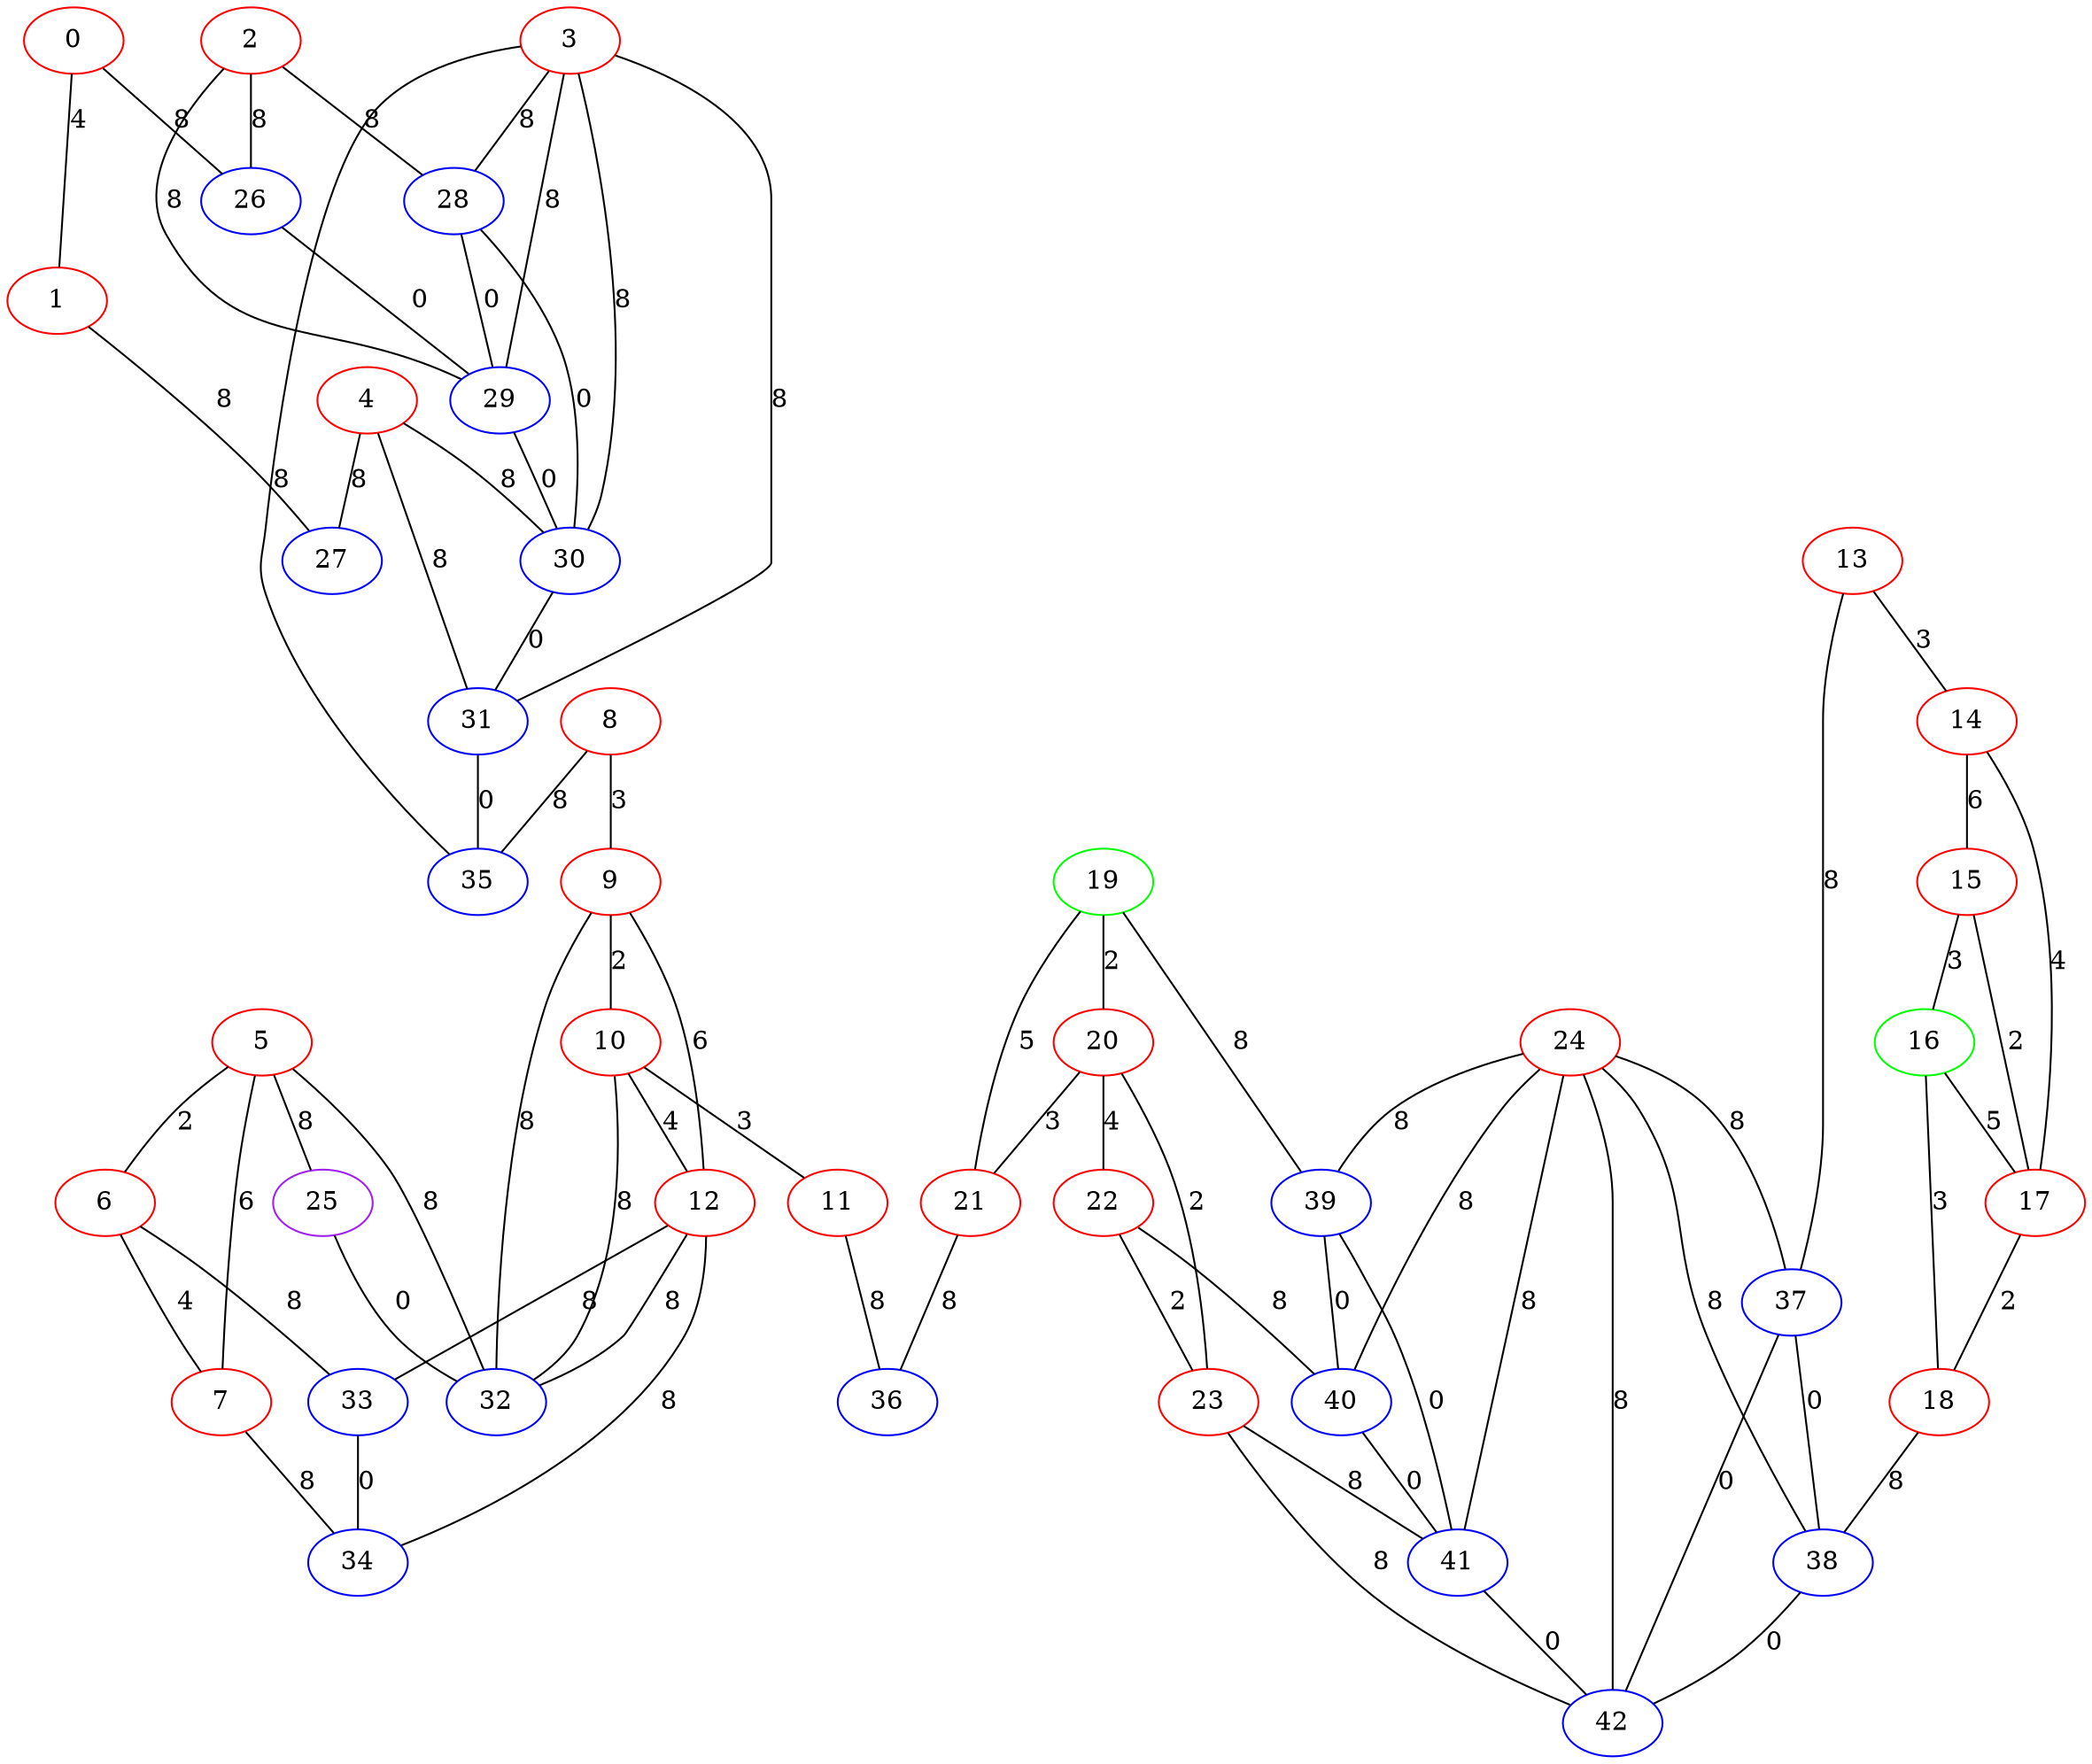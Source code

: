 graph "" {
0 [color=red, weight=1];
1 [color=red, weight=1];
2 [color=red, weight=1];
3 [color=red, weight=1];
4 [color=red, weight=1];
5 [color=red, weight=1];
6 [color=red, weight=1];
7 [color=red, weight=1];
8 [color=red, weight=1];
9 [color=red, weight=1];
10 [color=red, weight=1];
11 [color=red, weight=1];
12 [color=red, weight=1];
13 [color=red, weight=1];
14 [color=red, weight=1];
15 [color=red, weight=1];
16 [color=green, weight=2];
17 [color=red, weight=1];
18 [color=red, weight=1];
19 [color=green, weight=2];
20 [color=red, weight=1];
21 [color=red, weight=1];
22 [color=red, weight=1];
23 [color=red, weight=1];
24 [color=red, weight=1];
25 [color=purple, weight=4];
26 [color=blue, weight=3];
27 [color=blue, weight=3];
28 [color=blue, weight=3];
29 [color=blue, weight=3];
30 [color=blue, weight=3];
31 [color=blue, weight=3];
32 [color=blue, weight=3];
33 [color=blue, weight=3];
34 [color=blue, weight=3];
35 [color=blue, weight=3];
36 [color=blue, weight=3];
37 [color=blue, weight=3];
38 [color=blue, weight=3];
39 [color=blue, weight=3];
40 [color=blue, weight=3];
41 [color=blue, weight=3];
42 [color=blue, weight=3];
0 -- 1  [key=0, label=4];
0 -- 26  [key=0, label=8];
1 -- 27  [key=0, label=8];
2 -- 26  [key=0, label=8];
2 -- 28  [key=0, label=8];
2 -- 29  [key=0, label=8];
3 -- 35  [key=0, label=8];
3 -- 28  [key=0, label=8];
3 -- 29  [key=0, label=8];
3 -- 30  [key=0, label=8];
3 -- 31  [key=0, label=8];
4 -- 27  [key=0, label=8];
4 -- 30  [key=0, label=8];
4 -- 31  [key=0, label=8];
5 -- 32  [key=0, label=8];
5 -- 25  [key=0, label=8];
5 -- 6  [key=0, label=2];
5 -- 7  [key=0, label=6];
6 -- 33  [key=0, label=8];
6 -- 7  [key=0, label=4];
7 -- 34  [key=0, label=8];
8 -- 9  [key=0, label=3];
8 -- 35  [key=0, label=8];
9 -- 32  [key=0, label=8];
9 -- 10  [key=0, label=2];
9 -- 12  [key=0, label=6];
10 -- 32  [key=0, label=8];
10 -- 11  [key=0, label=3];
10 -- 12  [key=0, label=4];
11 -- 36  [key=0, label=8];
12 -- 32  [key=0, label=8];
12 -- 34  [key=0, label=8];
12 -- 33  [key=0, label=8];
13 -- 37  [key=0, label=8];
13 -- 14  [key=0, label=3];
14 -- 17  [key=0, label=4];
14 -- 15  [key=0, label=6];
15 -- 16  [key=0, label=3];
15 -- 17  [key=0, label=2];
16 -- 17  [key=0, label=5];
16 -- 18  [key=0, label=3];
17 -- 18  [key=0, label=2];
18 -- 38  [key=0, label=8];
19 -- 20  [key=0, label=2];
19 -- 21  [key=0, label=5];
19 -- 39  [key=0, label=8];
20 -- 21  [key=0, label=3];
20 -- 22  [key=0, label=4];
20 -- 23  [key=0, label=2];
21 -- 36  [key=0, label=8];
22 -- 40  [key=0, label=8];
22 -- 23  [key=0, label=2];
23 -- 41  [key=0, label=8];
23 -- 42  [key=0, label=8];
24 -- 37  [key=0, label=8];
24 -- 38  [key=0, label=8];
24 -- 39  [key=0, label=8];
24 -- 40  [key=0, label=8];
24 -- 41  [key=0, label=8];
24 -- 42  [key=0, label=8];
25 -- 32  [key=0, label=0];
26 -- 29  [key=0, label=0];
28 -- 29  [key=0, label=0];
28 -- 30  [key=0, label=0];
29 -- 30  [key=0, label=0];
30 -- 31  [key=0, label=0];
31 -- 35  [key=0, label=0];
33 -- 34  [key=0, label=0];
37 -- 42  [key=0, label=0];
37 -- 38  [key=0, label=0];
38 -- 42  [key=0, label=0];
39 -- 40  [key=0, label=0];
39 -- 41  [key=0, label=0];
40 -- 41  [key=0, label=0];
41 -- 42  [key=0, label=0];
}
